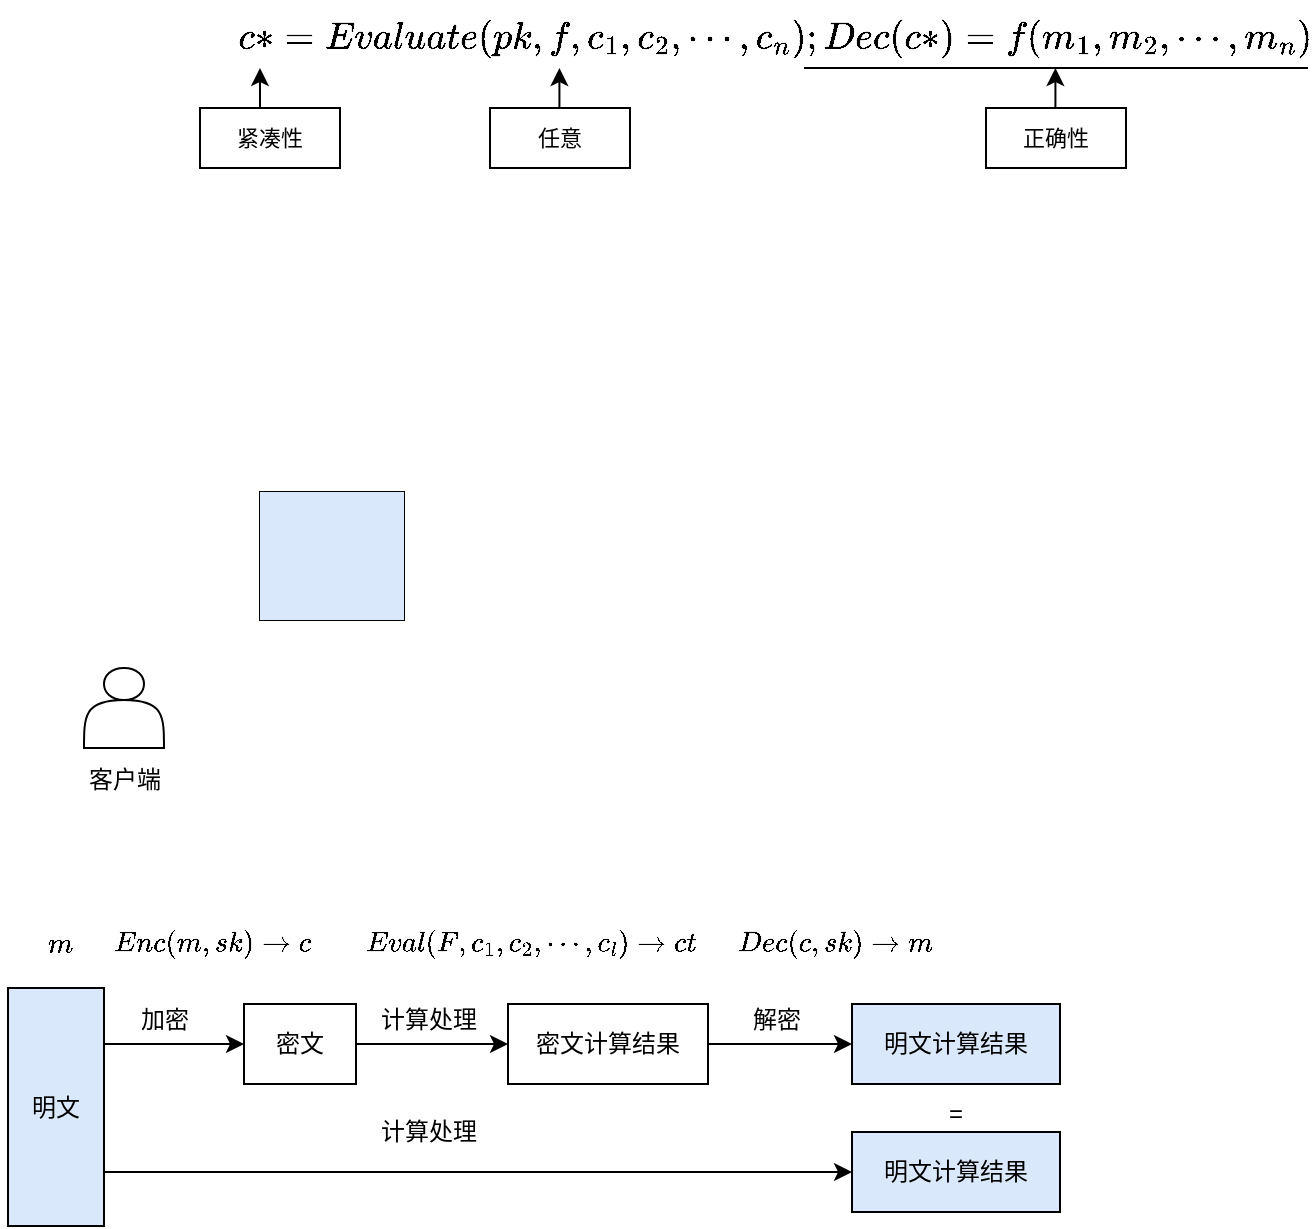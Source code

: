 <mxfile version="22.0.8" type="github">
  <diagram name="第 1 页" id="BSiDAe2Zlt0LySH5Vkly">
    <mxGraphModel dx="1192" dy="453" grid="1" gridSize="8" guides="1" tooltips="1" connect="1" arrows="1" fold="1" page="0" pageScale="1" pageWidth="827" pageHeight="1169" math="1" shadow="0">
      <root>
        <mxCell id="0" />
        <mxCell id="1" parent="0" />
        <mxCell id="wR1qE_lEk0KlbYMBaGM3-1" value="&lt;font style=&quot;font-size: 16px;&quot;&gt;$$c*=Evaluate(pk,f,c_1,c_2,\cdots,c_n); Dec(c*)=f(m_1,m_2,\cdots,m_n)$$&lt;/font&gt;" style="text;html=1;strokeColor=none;fillColor=none;align=center;verticalAlign=middle;whiteSpace=wrap;rounded=0;" parent="1" vertex="1">
          <mxGeometry x="-20" y="230" width="60" height="30" as="geometry" />
        </mxCell>
        <mxCell id="wR1qE_lEk0KlbYMBaGM3-2" value="&lt;font face=&quot;Verdana&quot; style=&quot;font-size: 11px;&quot;&gt;正确性&lt;/font&gt;" style="rounded=0;whiteSpace=wrap;html=1;fontSize=9;" parent="1" vertex="1">
          <mxGeometry x="115" y="280" width="70" height="30" as="geometry" />
        </mxCell>
        <mxCell id="wR1qE_lEk0KlbYMBaGM3-6" style="edgeStyle=orthogonalEdgeStyle;rounded=0;orthogonalLoop=1;jettySize=auto;html=1;exitX=0.5;exitY=0;exitDx=0;exitDy=0;entryX=-2.667;entryY=1;entryDx=0;entryDy=0;entryPerimeter=0;" parent="1" source="wR1qE_lEk0KlbYMBaGM3-3" edge="1">
          <mxGeometry relative="1" as="geometry">
            <mxPoint x="-248.02" y="260" as="targetPoint" />
          </mxGeometry>
        </mxCell>
        <mxCell id="wR1qE_lEk0KlbYMBaGM3-3" value="&lt;font face=&quot;Times New Roman&quot; style=&quot;font-size: 11px;&quot;&gt;紧凑性&lt;/font&gt;" style="rounded=0;whiteSpace=wrap;html=1;fontSize=9;" parent="1" vertex="1">
          <mxGeometry x="-278" y="280" width="70" height="30" as="geometry" />
        </mxCell>
        <mxCell id="wR1qE_lEk0KlbYMBaGM3-4" value="&lt;font style=&quot;font-size: 11px;&quot; face=&quot;Times New Roman&quot;&gt;任意&lt;/font&gt;" style="rounded=0;whiteSpace=wrap;html=1;fontSize=9;" parent="1" vertex="1">
          <mxGeometry x="-133" y="280" width="70" height="30" as="geometry" />
        </mxCell>
        <mxCell id="wR1qE_lEk0KlbYMBaGM3-8" value="" style="endArrow=classic;html=1;rounded=0;" parent="1" edge="1">
          <mxGeometry width="50" height="50" relative="1" as="geometry">
            <mxPoint x="-98.29" y="280" as="sourcePoint" />
            <mxPoint x="-98.29" y="260" as="targetPoint" />
          </mxGeometry>
        </mxCell>
        <mxCell id="wR1qE_lEk0KlbYMBaGM3-9" value="" style="endArrow=classic;html=1;rounded=0;" parent="1" edge="1">
          <mxGeometry width="50" height="50" relative="1" as="geometry">
            <mxPoint x="149.71" y="280" as="sourcePoint" />
            <mxPoint x="149.71" y="260" as="targetPoint" />
          </mxGeometry>
        </mxCell>
        <mxCell id="wR1qE_lEk0KlbYMBaGM3-10" value="" style="endArrow=none;html=1;rounded=0;" parent="1" edge="1">
          <mxGeometry width="50" height="50" relative="1" as="geometry">
            <mxPoint x="24" y="260" as="sourcePoint" />
            <mxPoint x="276" y="260" as="targetPoint" />
          </mxGeometry>
        </mxCell>
        <mxCell id="4J7-bgVDbELEeenfHwWn-1" value="" style="shape=actor;whiteSpace=wrap;html=1;" vertex="1" parent="1">
          <mxGeometry x="-336" y="560" width="40" height="40" as="geometry" />
        </mxCell>
        <mxCell id="4J7-bgVDbELEeenfHwWn-2" value="客户端" style="text;html=1;align=center;verticalAlign=middle;resizable=0;points=[];autosize=1;strokeColor=none;fillColor=none;" vertex="1" parent="1">
          <mxGeometry x="-344" y="600" width="56" height="32" as="geometry" />
        </mxCell>
        <mxCell id="4J7-bgVDbELEeenfHwWn-4" value="" style="shape=table;startSize=0;container=1;collapsible=0;childLayout=tableLayout;fillColor=#dae8fc;strokeColor=default;" vertex="1" parent="1">
          <mxGeometry x="-248" y="472" width="72" height="64" as="geometry" />
        </mxCell>
        <mxCell id="4J7-bgVDbELEeenfHwWn-5" value="" style="shape=tableRow;horizontal=0;startSize=0;swimlaneHead=0;swimlaneBody=0;strokeColor=default;top=0;left=0;bottom=0;right=0;collapsible=0;dropTarget=0;fillColor=#dae8fc;points=[[0,0.5],[1,0.5]];portConstraint=eastwest;" vertex="1" parent="4J7-bgVDbELEeenfHwWn-4">
          <mxGeometry width="72" height="21" as="geometry" />
        </mxCell>
        <mxCell id="4J7-bgVDbELEeenfHwWn-6" value="" style="shape=partialRectangle;html=1;whiteSpace=wrap;connectable=0;strokeColor=default;overflow=hidden;fillColor=#dae8fc;top=0;left=0;bottom=0;right=0;pointerEvents=1;" vertex="1" parent="4J7-bgVDbELEeenfHwWn-5">
          <mxGeometry width="24" height="21" as="geometry">
            <mxRectangle width="24" height="21" as="alternateBounds" />
          </mxGeometry>
        </mxCell>
        <mxCell id="4J7-bgVDbELEeenfHwWn-7" value="" style="shape=partialRectangle;html=1;whiteSpace=wrap;connectable=0;strokeColor=default;overflow=hidden;fillColor=#dae8fc;top=0;left=0;bottom=0;right=0;pointerEvents=1;" vertex="1" parent="4J7-bgVDbELEeenfHwWn-5">
          <mxGeometry x="24" width="24" height="21" as="geometry">
            <mxRectangle width="24" height="21" as="alternateBounds" />
          </mxGeometry>
        </mxCell>
        <mxCell id="4J7-bgVDbELEeenfHwWn-8" value="" style="shape=partialRectangle;html=1;whiteSpace=wrap;connectable=0;strokeColor=default;overflow=hidden;fillColor=#dae8fc;top=0;left=0;bottom=0;right=0;pointerEvents=1;" vertex="1" parent="4J7-bgVDbELEeenfHwWn-5">
          <mxGeometry x="48" width="24" height="21" as="geometry">
            <mxRectangle width="24" height="21" as="alternateBounds" />
          </mxGeometry>
        </mxCell>
        <mxCell id="4J7-bgVDbELEeenfHwWn-9" value="" style="shape=tableRow;horizontal=0;startSize=0;swimlaneHead=0;swimlaneBody=0;strokeColor=default;top=0;left=0;bottom=0;right=0;collapsible=0;dropTarget=0;fillColor=#dae8fc;points=[[0,0.5],[1,0.5]];portConstraint=eastwest;" vertex="1" parent="4J7-bgVDbELEeenfHwWn-4">
          <mxGeometry y="21" width="72" height="22" as="geometry" />
        </mxCell>
        <mxCell id="4J7-bgVDbELEeenfHwWn-10" value="" style="shape=partialRectangle;html=1;whiteSpace=wrap;connectable=0;strokeColor=default;overflow=hidden;fillColor=#dae8fc;top=0;left=0;bottom=0;right=0;pointerEvents=1;" vertex="1" parent="4J7-bgVDbELEeenfHwWn-9">
          <mxGeometry width="24" height="22" as="geometry">
            <mxRectangle width="24" height="22" as="alternateBounds" />
          </mxGeometry>
        </mxCell>
        <mxCell id="4J7-bgVDbELEeenfHwWn-11" value="" style="shape=partialRectangle;html=1;whiteSpace=wrap;connectable=0;strokeColor=default;overflow=hidden;fillColor=#dae8fc;top=0;left=0;bottom=0;right=0;pointerEvents=1;" vertex="1" parent="4J7-bgVDbELEeenfHwWn-9">
          <mxGeometry x="24" width="24" height="22" as="geometry">
            <mxRectangle width="24" height="22" as="alternateBounds" />
          </mxGeometry>
        </mxCell>
        <mxCell id="4J7-bgVDbELEeenfHwWn-12" value="" style="shape=partialRectangle;html=1;whiteSpace=wrap;connectable=0;strokeColor=default;overflow=hidden;fillColor=#dae8fc;top=0;left=0;bottom=0;right=0;pointerEvents=1;" vertex="1" parent="4J7-bgVDbELEeenfHwWn-9">
          <mxGeometry x="48" width="24" height="22" as="geometry">
            <mxRectangle width="24" height="22" as="alternateBounds" />
          </mxGeometry>
        </mxCell>
        <mxCell id="4J7-bgVDbELEeenfHwWn-13" value="" style="shape=tableRow;horizontal=0;startSize=0;swimlaneHead=0;swimlaneBody=0;strokeColor=default;top=0;left=0;bottom=0;right=0;collapsible=0;dropTarget=0;fillColor=#dae8fc;points=[[0,0.5],[1,0.5]];portConstraint=eastwest;" vertex="1" parent="4J7-bgVDbELEeenfHwWn-4">
          <mxGeometry y="43" width="72" height="21" as="geometry" />
        </mxCell>
        <mxCell id="4J7-bgVDbELEeenfHwWn-14" value="" style="shape=partialRectangle;html=1;whiteSpace=wrap;connectable=0;strokeColor=default;overflow=hidden;fillColor=#dae8fc;top=0;left=0;bottom=0;right=0;pointerEvents=1;" vertex="1" parent="4J7-bgVDbELEeenfHwWn-13">
          <mxGeometry width="24" height="21" as="geometry">
            <mxRectangle width="24" height="21" as="alternateBounds" />
          </mxGeometry>
        </mxCell>
        <mxCell id="4J7-bgVDbELEeenfHwWn-15" value="" style="shape=partialRectangle;html=1;whiteSpace=wrap;connectable=0;strokeColor=default;overflow=hidden;fillColor=#dae8fc;top=0;left=0;bottom=0;right=0;pointerEvents=1;" vertex="1" parent="4J7-bgVDbELEeenfHwWn-13">
          <mxGeometry x="24" width="24" height="21" as="geometry">
            <mxRectangle width="24" height="21" as="alternateBounds" />
          </mxGeometry>
        </mxCell>
        <mxCell id="4J7-bgVDbELEeenfHwWn-16" value="" style="shape=partialRectangle;html=1;whiteSpace=wrap;connectable=0;strokeColor=default;overflow=hidden;fillColor=#dae8fc;top=0;left=0;bottom=0;right=0;pointerEvents=1;" vertex="1" parent="4J7-bgVDbELEeenfHwWn-13">
          <mxGeometry x="48" width="24" height="21" as="geometry">
            <mxRectangle width="24" height="21" as="alternateBounds" />
          </mxGeometry>
        </mxCell>
        <mxCell id="4J7-bgVDbELEeenfHwWn-21" style="edgeStyle=orthogonalEdgeStyle;rounded=0;orthogonalLoop=1;jettySize=auto;html=1;exitX=1;exitY=0.25;exitDx=0;exitDy=0;entryX=0;entryY=0.5;entryDx=0;entryDy=0;" edge="1" parent="1" source="4J7-bgVDbELEeenfHwWn-17" target="4J7-bgVDbELEeenfHwWn-18">
          <mxGeometry relative="1" as="geometry">
            <Array as="points">
              <mxPoint x="-326" y="748" />
            </Array>
          </mxGeometry>
        </mxCell>
        <mxCell id="4J7-bgVDbELEeenfHwWn-26" style="edgeStyle=orthogonalEdgeStyle;rounded=0;orthogonalLoop=1;jettySize=auto;html=1;exitX=1;exitY=0.75;exitDx=0;exitDy=0;entryX=0;entryY=0.5;entryDx=0;entryDy=0;" edge="1" parent="1" source="4J7-bgVDbELEeenfHwWn-17" target="4J7-bgVDbELEeenfHwWn-24">
          <mxGeometry relative="1" as="geometry">
            <Array as="points">
              <mxPoint x="-326" y="812" />
            </Array>
          </mxGeometry>
        </mxCell>
        <mxCell id="4J7-bgVDbELEeenfHwWn-17" value="明文" style="rounded=0;whiteSpace=wrap;html=1;fillColor=#dae8fc;strokeColor=default;" vertex="1" parent="1">
          <mxGeometry x="-374" y="720" width="48" height="119" as="geometry" />
        </mxCell>
        <mxCell id="4J7-bgVDbELEeenfHwWn-22" style="edgeStyle=orthogonalEdgeStyle;rounded=0;orthogonalLoop=1;jettySize=auto;html=1;exitX=1;exitY=0.5;exitDx=0;exitDy=0;entryX=0;entryY=0.5;entryDx=0;entryDy=0;" edge="1" parent="1" source="4J7-bgVDbELEeenfHwWn-18" target="4J7-bgVDbELEeenfHwWn-19">
          <mxGeometry relative="1" as="geometry" />
        </mxCell>
        <mxCell id="4J7-bgVDbELEeenfHwWn-18" value="密文" style="rounded=0;whiteSpace=wrap;html=1;" vertex="1" parent="1">
          <mxGeometry x="-256" y="728" width="56" height="40" as="geometry" />
        </mxCell>
        <mxCell id="4J7-bgVDbELEeenfHwWn-23" style="edgeStyle=orthogonalEdgeStyle;rounded=0;orthogonalLoop=1;jettySize=auto;html=1;exitX=1;exitY=0.5;exitDx=0;exitDy=0;entryX=0;entryY=0.5;entryDx=0;entryDy=0;" edge="1" parent="1" source="4J7-bgVDbELEeenfHwWn-19" target="4J7-bgVDbELEeenfHwWn-20">
          <mxGeometry relative="1" as="geometry" />
        </mxCell>
        <mxCell id="4J7-bgVDbELEeenfHwWn-19" value="密文计算结果" style="rounded=0;whiteSpace=wrap;html=1;" vertex="1" parent="1">
          <mxGeometry x="-124" y="728" width="100" height="40" as="geometry" />
        </mxCell>
        <mxCell id="4J7-bgVDbELEeenfHwWn-20" value="明文计算结果" style="rounded=0;whiteSpace=wrap;html=1;fillColor=#dae8fc;strokeColor=default;" vertex="1" parent="1">
          <mxGeometry x="48" y="728" width="104" height="40" as="geometry" />
        </mxCell>
        <mxCell id="4J7-bgVDbELEeenfHwWn-24" value="明文计算结果" style="rounded=0;whiteSpace=wrap;html=1;fillColor=#dae8fc;strokeColor=default;" vertex="1" parent="1">
          <mxGeometry x="48" y="792" width="104" height="40" as="geometry" />
        </mxCell>
        <mxCell id="4J7-bgVDbELEeenfHwWn-25" value="=" style="text;html=1;strokeColor=none;fillColor=none;align=center;verticalAlign=middle;whiteSpace=wrap;rounded=0;" vertex="1" parent="1">
          <mxGeometry x="70" y="768" width="60" height="30" as="geometry" />
        </mxCell>
        <mxCell id="4J7-bgVDbELEeenfHwWn-27" value="加密" style="text;html=1;align=center;verticalAlign=middle;resizable=0;points=[];autosize=1;strokeColor=none;fillColor=none;" vertex="1" parent="1">
          <mxGeometry x="-320" y="720" width="48" height="32" as="geometry" />
        </mxCell>
        <mxCell id="4J7-bgVDbELEeenfHwWn-28" value="计算处理" style="text;html=1;align=center;verticalAlign=middle;resizable=0;points=[];autosize=1;strokeColor=none;fillColor=none;" vertex="1" parent="1">
          <mxGeometry x="-200" y="720" width="72" height="32" as="geometry" />
        </mxCell>
        <mxCell id="4J7-bgVDbELEeenfHwWn-29" value="解密" style="text;html=1;align=center;verticalAlign=middle;resizable=0;points=[];autosize=1;strokeColor=none;fillColor=none;" vertex="1" parent="1">
          <mxGeometry x="-14" y="720" width="48" height="32" as="geometry" />
        </mxCell>
        <mxCell id="4J7-bgVDbELEeenfHwWn-30" value="计算处理" style="text;html=1;align=center;verticalAlign=middle;resizable=0;points=[];autosize=1;strokeColor=none;fillColor=none;" vertex="1" parent="1">
          <mxGeometry x="-200" y="776" width="72" height="32" as="geometry" />
        </mxCell>
        <mxCell id="4J7-bgVDbELEeenfHwWn-31" value="$$ m $$" style="text;html=1;strokeColor=none;fillColor=none;align=center;verticalAlign=middle;whiteSpace=wrap;rounded=0;" vertex="1" parent="1">
          <mxGeometry x="-378" y="683" width="60" height="30" as="geometry" />
        </mxCell>
        <mxCell id="4J7-bgVDbELEeenfHwWn-32" value="$$Enc(m,sk)\rightarrow c$$" style="text;html=1;strokeColor=none;fillColor=none;align=center;verticalAlign=middle;whiteSpace=wrap;rounded=0;" vertex="1" parent="1">
          <mxGeometry x="-302" y="683" width="60" height="30" as="geometry" />
        </mxCell>
        <mxCell id="4J7-bgVDbELEeenfHwWn-33" value="$$ Eval(F,c_1,c_2,\cdots,c_l)\rightarrow ct$$" style="text;html=1;strokeColor=none;fillColor=none;align=center;verticalAlign=middle;whiteSpace=wrap;rounded=0;" vertex="1" parent="1">
          <mxGeometry x="-142" y="683" width="60" height="30" as="geometry" />
        </mxCell>
        <mxCell id="4J7-bgVDbELEeenfHwWn-34" value="$$Dec(c,sk)\rightarrow m$$" style="text;html=1;strokeColor=none;fillColor=none;align=center;verticalAlign=middle;whiteSpace=wrap;rounded=0;" vertex="1" parent="1">
          <mxGeometry x="10" y="683" width="60" height="30" as="geometry" />
        </mxCell>
      </root>
    </mxGraphModel>
  </diagram>
</mxfile>
